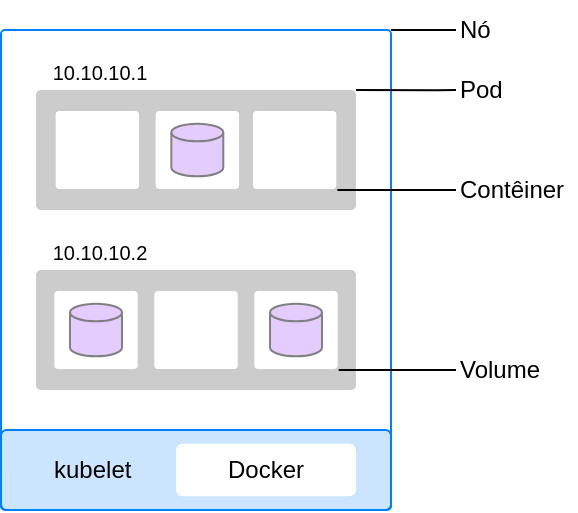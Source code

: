 <mxfile version="14.5.1" type="device"><diagram id="LtXU2QCuI_smRXGifctz" name="Page-1"><mxGraphModel dx="677" dy="371" grid="1" gridSize="10" guides="1" tooltips="1" connect="1" arrows="1" fold="1" page="1" pageScale="1" pageWidth="850" pageHeight="1100" math="0" shadow="0"><root><mxCell id="0"/><mxCell id="1" parent="0"/><mxCell id="Q5q4ogNhsNMN80zwflj6-58" style="edgeStyle=orthogonalEdgeStyle;rounded=0;orthogonalLoop=1;jettySize=auto;html=1;exitX=1;exitY=0;exitDx=0;exitDy=0;fontSize=10;endArrow=none;endFill=0;" edge="1" parent="1" source="Q5q4ogNhsNMN80zwflj6-1"><mxGeometry relative="1" as="geometry"><mxPoint x="630" y="239.952" as="targetPoint"/></mxGeometry></mxCell><mxCell id="Q5q4ogNhsNMN80zwflj6-1" value="" style="rounded=1;whiteSpace=wrap;html=1;fillColor=none;strokeColor=#007FFF;arcSize=1;" vertex="1" parent="1"><mxGeometry x="402.5" y="240" width="195" height="240" as="geometry"/></mxCell><mxCell id="Q5q4ogNhsNMN80zwflj6-56" value="10.10.10.1" style="rounded=1;whiteSpace=wrap;html=1;arcSize=4;strokeColor=none;fillColor=#CCCCCC;labelPosition=center;verticalLabelPosition=top;align=center;verticalAlign=bottom;spacingLeft=-96;spacingRight=0;fontSize=10;" vertex="1" parent="1"><mxGeometry x="420.005" y="270" width="160" height="60" as="geometry"/></mxCell><mxCell id="Q5q4ogNhsNMN80zwflj6-6" value="10.10.10.2" style="rounded=1;whiteSpace=wrap;html=1;arcSize=4;strokeColor=none;fillColor=#CCCCCC;labelPosition=center;verticalLabelPosition=top;align=center;verticalAlign=bottom;spacingLeft=-96;spacingRight=0;fontSize=10;" vertex="1" parent="1"><mxGeometry x="420.005" y="360" width="160" height="60" as="geometry"/></mxCell><mxCell id="Q5q4ogNhsNMN80zwflj6-3" value="kubelet" style="rounded=1;whiteSpace=wrap;html=1;strokeColor=#007FFF;arcSize=7;fillColor=#CCE5FF;align=left;spacingLeft=24;labelPosition=center;verticalLabelPosition=middle;verticalAlign=middle;" vertex="1" parent="1"><mxGeometry x="402.5" y="440" width="195" height="40" as="geometry"/></mxCell><mxCell id="Q5q4ogNhsNMN80zwflj6-5" value="Docker" style="rounded=1;whiteSpace=wrap;html=1;arcSize=13;align=center;spacingLeft=0;labelPosition=center;verticalLabelPosition=middle;verticalAlign=middle;strokeColor=none;fillColor=#FFFFFF;" vertex="1" parent="1"><mxGeometry x="490" y="446.87" width="90" height="26.25" as="geometry"/></mxCell><mxCell id="Q5q4ogNhsNMN80zwflj6-55" value="" style="group" vertex="1" connectable="0" parent="1"><mxGeometry x="428.67" y="370" width="142.67" height="40" as="geometry"/></mxCell><mxCell id="Q5q4ogNhsNMN80zwflj6-45" value="" style="group" vertex="1" connectable="0" parent="Q5q4ogNhsNMN80zwflj6-55"><mxGeometry x="100" width="42.67" height="40" as="geometry"/></mxCell><mxCell id="Q5q4ogNhsNMN80zwflj6-46" value="" style="rounded=1;whiteSpace=wrap;html=1;fontSize=10;align=center;arcSize=6;strokeColor=#CCCCCC;fillColor=#FFFFFF;" vertex="1" parent="Q5q4ogNhsNMN80zwflj6-45"><mxGeometry width="42.67" height="40" as="geometry"/></mxCell><mxCell id="Q5q4ogNhsNMN80zwflj6-47" value="" style="strokeWidth=1;html=1;shape=mxgraph.flowchart.database;whiteSpace=wrap;fontSize=10;align=center;strokeColor=#808080;fillColor=#E5CCFF;" vertex="1" parent="Q5q4ogNhsNMN80zwflj6-45"><mxGeometry x="8.34" y="6.87" width="25.99" height="26.26" as="geometry"/></mxCell><mxCell id="Q5q4ogNhsNMN80zwflj6-48" value="" style="group" vertex="1" connectable="0" parent="Q5q4ogNhsNMN80zwflj6-55"><mxGeometry width="42.67" height="40" as="geometry"/></mxCell><mxCell id="Q5q4ogNhsNMN80zwflj6-49" value="" style="rounded=1;whiteSpace=wrap;html=1;fontSize=10;align=center;arcSize=6;strokeColor=#CCCCCC;fillColor=#FFFFFF;" vertex="1" parent="Q5q4ogNhsNMN80zwflj6-48"><mxGeometry width="42.67" height="40" as="geometry"/></mxCell><mxCell id="Q5q4ogNhsNMN80zwflj6-50" value="" style="strokeWidth=1;html=1;shape=mxgraph.flowchart.database;whiteSpace=wrap;fontSize=10;align=center;strokeColor=#808080;fillColor=#E5CCFF;" vertex="1" parent="Q5q4ogNhsNMN80zwflj6-48"><mxGeometry x="8.34" y="6.87" width="25.99" height="26.26" as="geometry"/></mxCell><mxCell id="Q5q4ogNhsNMN80zwflj6-54" value="" style="group" vertex="1" connectable="0" parent="Q5q4ogNhsNMN80zwflj6-55"><mxGeometry x="50.005" width="42.67" height="40" as="geometry"/></mxCell><mxCell id="Q5q4ogNhsNMN80zwflj6-40" value="" style="rounded=1;whiteSpace=wrap;html=1;comic=0;fillColor=#FFFFFF;arcSize=6;strokeColor=#CCCCCC;verticalAlign=bottom;labelPosition=center;verticalLabelPosition=top;align=center;fontColor=#666666;fontFamily=Helvetica;fontSize=20;" vertex="1" parent="Q5q4ogNhsNMN80zwflj6-54"><mxGeometry width="42.67" height="40" as="geometry"/></mxCell><mxCell id="Q5q4ogNhsNMN80zwflj6-41" value="" style="shape=image;html=1;verticalAlign=top;verticalLabelPosition=bottom;labelBackgroundColor=#ffffff;imageAspect=0;aspect=fixed;image=https://cdn4.iconfinder.com/data/icons/technology-devices-1/500/cpu-chip-128.png;rounded=0;comic=0;strokeColor=#CC00CC;strokeWidth=5;fillColor=none;fontFamily=Helvetica;fontSize=20;fontColor=#FF00FF;" vertex="1" parent="Q5q4ogNhsNMN80zwflj6-54"><mxGeometry x="8.534" y="7.202" width="25.596" height="25.596" as="geometry"/></mxCell><mxCell id="Q5q4ogNhsNMN80zwflj6-57" value="" style="group" vertex="1" connectable="0" parent="1"><mxGeometry x="429.335" y="280" width="141.34" height="40" as="geometry"/></mxCell><mxCell id="Q5q4ogNhsNMN80zwflj6-7" value="" style="group;fontFamily=Helvetica;fontSize=20;aspect=fixed;" vertex="1" connectable="0" parent="Q5q4ogNhsNMN80zwflj6-57"><mxGeometry x="98.67" width="42.67" height="40" as="geometry"/></mxCell><mxCell id="Q5q4ogNhsNMN80zwflj6-8" value="" style="rounded=1;whiteSpace=wrap;html=1;comic=0;fillColor=#FFFFFF;arcSize=6;strokeColor=#CCCCCC;verticalAlign=bottom;labelPosition=center;verticalLabelPosition=top;align=center;fontColor=#666666;fontFamily=Helvetica;fontSize=20;" vertex="1" parent="Q5q4ogNhsNMN80zwflj6-7"><mxGeometry width="42.67" height="40" as="geometry"/></mxCell><mxCell id="Q5q4ogNhsNMN80zwflj6-9" value="" style="shape=image;html=1;verticalAlign=top;verticalLabelPosition=bottom;labelBackgroundColor=#ffffff;imageAspect=0;aspect=fixed;image=https://cdn4.iconfinder.com/data/icons/technology-devices-1/500/cpu-chip-128.png;rounded=0;comic=0;strokeColor=#CC00CC;strokeWidth=5;fillColor=none;fontFamily=Helvetica;fontSize=20;fontColor=#FF00FF;" vertex="1" parent="Q5q4ogNhsNMN80zwflj6-7"><mxGeometry x="8.534" y="7.202" width="25.596" height="25.596" as="geometry"/></mxCell><mxCell id="Q5q4ogNhsNMN80zwflj6-10" value="" style="group;fontFamily=Helvetica;fontSize=20;aspect=fixed;" vertex="1" connectable="0" parent="Q5q4ogNhsNMN80zwflj6-57"><mxGeometry width="42.67" height="40" as="geometry"/></mxCell><mxCell id="Q5q4ogNhsNMN80zwflj6-11" value="" style="rounded=1;whiteSpace=wrap;html=1;comic=0;fillColor=#FFFFFF;arcSize=6;strokeColor=#CCCCCC;verticalAlign=bottom;labelPosition=center;verticalLabelPosition=top;align=center;fontColor=#666666;fontFamily=Helvetica;fontSize=20;" vertex="1" parent="Q5q4ogNhsNMN80zwflj6-10"><mxGeometry width="42.67" height="40" as="geometry"/></mxCell><mxCell id="Q5q4ogNhsNMN80zwflj6-12" value="" style="shape=image;html=1;verticalAlign=top;verticalLabelPosition=bottom;labelBackgroundColor=#ffffff;imageAspect=0;aspect=fixed;image=https://cdn4.iconfinder.com/data/icons/technology-devices-1/500/cpu-chip-128.png;rounded=0;comic=0;strokeColor=#CC00CC;strokeWidth=5;fillColor=none;fontFamily=Helvetica;fontSize=20;fontColor=#FF00FF;" vertex="1" parent="Q5q4ogNhsNMN80zwflj6-10"><mxGeometry x="8.534" y="7.202" width="25.596" height="25.596" as="geometry"/></mxCell><mxCell id="Q5q4ogNhsNMN80zwflj6-38" value="" style="group" vertex="1" connectable="0" parent="Q5q4ogNhsNMN80zwflj6-57"><mxGeometry x="49.995" width="42.67" height="40" as="geometry"/></mxCell><mxCell id="Q5q4ogNhsNMN80zwflj6-37" value="" style="rounded=1;whiteSpace=wrap;html=1;fontSize=10;align=center;arcSize=6;strokeColor=#CCCCCC;fillColor=#FFFFFF;" vertex="1" parent="Q5q4ogNhsNMN80zwflj6-38"><mxGeometry width="42.67" height="40" as="geometry"/></mxCell><mxCell id="Q5q4ogNhsNMN80zwflj6-36" value="" style="strokeWidth=1;html=1;shape=mxgraph.flowchart.database;whiteSpace=wrap;fontSize=10;align=center;strokeColor=#808080;fillColor=#E5CCFF;" vertex="1" parent="Q5q4ogNhsNMN80zwflj6-38"><mxGeometry x="8.34" y="6.87" width="25.99" height="26.26" as="geometry"/></mxCell><mxCell id="Q5q4ogNhsNMN80zwflj6-59" style="edgeStyle=orthogonalEdgeStyle;rounded=0;orthogonalLoop=1;jettySize=auto;html=1;exitX=1;exitY=0;exitDx=0;exitDy=0;fontSize=10;endArrow=none;endFill=0;" edge="1" parent="1"><mxGeometry relative="1" as="geometry"><mxPoint x="630" y="270" as="targetPoint"/><mxPoint x="580" y="270.05" as="sourcePoint"/><Array as="points"><mxPoint x="620" y="270"/><mxPoint x="620" y="270"/></Array></mxGeometry></mxCell><mxCell id="Q5q4ogNhsNMN80zwflj6-62" style="edgeStyle=orthogonalEdgeStyle;rounded=0;orthogonalLoop=1;jettySize=auto;html=1;exitX=1;exitY=1;exitDx=0;exitDy=0;endArrow=none;endFill=0;fontSize=10;" edge="1" parent="1" source="Q5q4ogNhsNMN80zwflj6-8"><mxGeometry relative="1" as="geometry"><mxPoint x="630" y="320" as="targetPoint"/><Array as="points"><mxPoint x="590" y="320"/><mxPoint x="590" y="320"/></Array></mxGeometry></mxCell><mxCell id="Q5q4ogNhsNMN80zwflj6-63" style="edgeStyle=orthogonalEdgeStyle;rounded=0;orthogonalLoop=1;jettySize=auto;html=1;exitX=1;exitY=1;exitDx=0;exitDy=0;endArrow=none;endFill=0;fontSize=10;entryX=0;entryY=0.5;entryDx=0;entryDy=0;" edge="1" parent="1" source="Q5q4ogNhsNMN80zwflj6-46" target="Q5q4ogNhsNMN80zwflj6-67"><mxGeometry relative="1" as="geometry"><mxPoint x="620" y="410" as="targetPoint"/><Array as="points"><mxPoint x="590" y="410"/><mxPoint x="590" y="410"/></Array></mxGeometry></mxCell><mxCell id="Q5q4ogNhsNMN80zwflj6-64" value="Nó" style="rounded=0;whiteSpace=wrap;html=1;strokeWidth=1;fontSize=12;align=left;strokeColor=none;fillColor=none;" vertex="1" parent="1"><mxGeometry x="630" y="225" width="50" height="30" as="geometry"/></mxCell><mxCell id="Q5q4ogNhsNMN80zwflj6-65" value="Pod" style="rounded=0;whiteSpace=wrap;html=1;strokeWidth=1;fontSize=12;align=left;strokeColor=none;fillColor=none;" vertex="1" parent="1"><mxGeometry x="630" y="255" width="50" height="30" as="geometry"/></mxCell><mxCell id="Q5q4ogNhsNMN80zwflj6-66" value="Contêiner" style="rounded=0;whiteSpace=wrap;html=1;strokeWidth=1;fontSize=12;align=left;strokeColor=none;fillColor=none;" vertex="1" parent="1"><mxGeometry x="630" y="305" width="60" height="30" as="geometry"/></mxCell><mxCell id="Q5q4ogNhsNMN80zwflj6-67" value="Volume" style="rounded=0;whiteSpace=wrap;html=1;strokeWidth=1;fontSize=12;align=left;strokeColor=none;fillColor=none;" vertex="1" parent="1"><mxGeometry x="630" y="395" width="60" height="30" as="geometry"/></mxCell></root></mxGraphModel></diagram></mxfile>